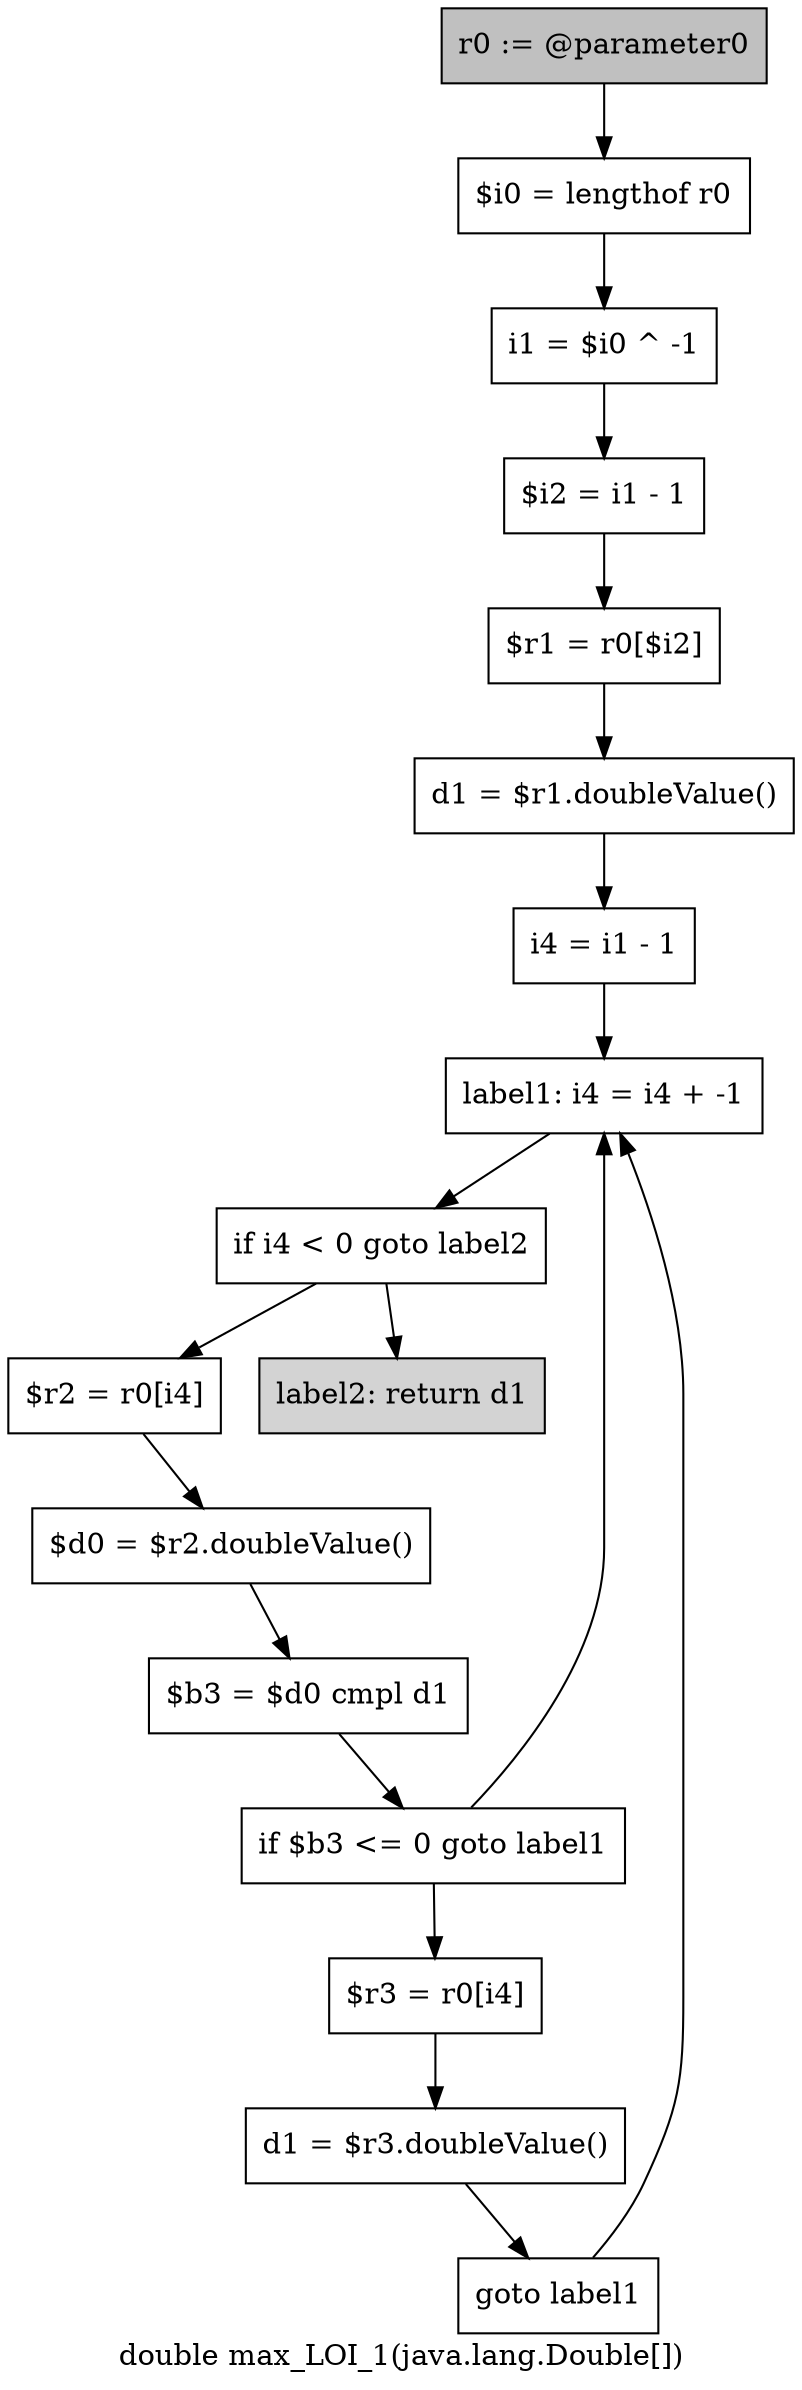 digraph "double max_LOI_1(java.lang.Double[])" {
    label="double max_LOI_1(java.lang.Double[])";
    node [shape=box];
    "0" [style=filled,fillcolor=gray,label="r0 := @parameter0",];
    "1" [label="$i0 = lengthof r0",];
    "0"->"1";
    "2" [label="i1 = $i0 ^ -1",];
    "1"->"2";
    "3" [label="$i2 = i1 - 1",];
    "2"->"3";
    "4" [label="$r1 = r0[$i2]",];
    "3"->"4";
    "5" [label="d1 = $r1.doubleValue()",];
    "4"->"5";
    "6" [label="i4 = i1 - 1",];
    "5"->"6";
    "7" [label="label1: i4 = i4 + -1",];
    "6"->"7";
    "8" [label="if i4 < 0 goto label2",];
    "7"->"8";
    "9" [label="$r2 = r0[i4]",];
    "8"->"9";
    "16" [style=filled,fillcolor=lightgray,label="label2: return d1",];
    "8"->"16";
    "10" [label="$d0 = $r2.doubleValue()",];
    "9"->"10";
    "11" [label="$b3 = $d0 cmpl d1",];
    "10"->"11";
    "12" [label="if $b3 <= 0 goto label1",];
    "11"->"12";
    "12"->"7";
    "13" [label="$r3 = r0[i4]",];
    "12"->"13";
    "14" [label="d1 = $r3.doubleValue()",];
    "13"->"14";
    "15" [label="goto label1",];
    "14"->"15";
    "15"->"7";
}

